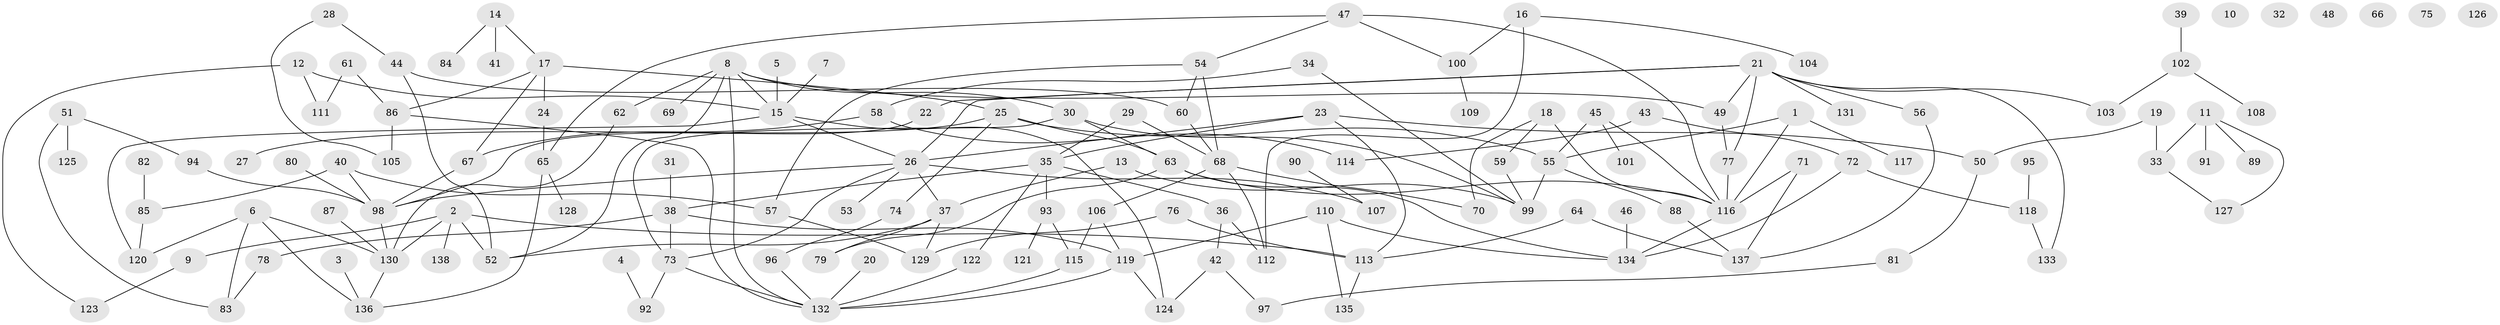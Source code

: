 // coarse degree distribution, {2: 0.25510204081632654, 5: 0.09183673469387756, 1: 0.22448979591836735, 6: 0.07142857142857142, 0: 0.061224489795918366, 4: 0.10204081632653061, 3: 0.12244897959183673, 7: 0.02040816326530612, 8: 0.04081632653061224, 11: 0.01020408163265306}
// Generated by graph-tools (version 1.1) at 2025/23/03/03/25 07:23:25]
// undirected, 138 vertices, 188 edges
graph export_dot {
graph [start="1"]
  node [color=gray90,style=filled];
  1;
  2;
  3;
  4;
  5;
  6;
  7;
  8;
  9;
  10;
  11;
  12;
  13;
  14;
  15;
  16;
  17;
  18;
  19;
  20;
  21;
  22;
  23;
  24;
  25;
  26;
  27;
  28;
  29;
  30;
  31;
  32;
  33;
  34;
  35;
  36;
  37;
  38;
  39;
  40;
  41;
  42;
  43;
  44;
  45;
  46;
  47;
  48;
  49;
  50;
  51;
  52;
  53;
  54;
  55;
  56;
  57;
  58;
  59;
  60;
  61;
  62;
  63;
  64;
  65;
  66;
  67;
  68;
  69;
  70;
  71;
  72;
  73;
  74;
  75;
  76;
  77;
  78;
  79;
  80;
  81;
  82;
  83;
  84;
  85;
  86;
  87;
  88;
  89;
  90;
  91;
  92;
  93;
  94;
  95;
  96;
  97;
  98;
  99;
  100;
  101;
  102;
  103;
  104;
  105;
  106;
  107;
  108;
  109;
  110;
  111;
  112;
  113;
  114;
  115;
  116;
  117;
  118;
  119;
  120;
  121;
  122;
  123;
  124;
  125;
  126;
  127;
  128;
  129;
  130;
  131;
  132;
  133;
  134;
  135;
  136;
  137;
  138;
  1 -- 55;
  1 -- 116;
  1 -- 117;
  2 -- 9;
  2 -- 52;
  2 -- 113;
  2 -- 130;
  2 -- 138;
  3 -- 136;
  4 -- 92;
  5 -- 15;
  6 -- 83;
  6 -- 120;
  6 -- 130;
  6 -- 136;
  7 -- 15;
  8 -- 15;
  8 -- 30;
  8 -- 49;
  8 -- 52;
  8 -- 62;
  8 -- 69;
  8 -- 132;
  9 -- 123;
  11 -- 33;
  11 -- 89;
  11 -- 91;
  11 -- 127;
  12 -- 15;
  12 -- 111;
  12 -- 123;
  13 -- 37;
  13 -- 99;
  14 -- 17;
  14 -- 41;
  14 -- 84;
  15 -- 26;
  15 -- 120;
  15 -- 124;
  16 -- 100;
  16 -- 104;
  16 -- 112;
  17 -- 24;
  17 -- 25;
  17 -- 67;
  17 -- 86;
  18 -- 59;
  18 -- 70;
  18 -- 116;
  19 -- 33;
  19 -- 50;
  20 -- 132;
  21 -- 22;
  21 -- 26;
  21 -- 49;
  21 -- 56;
  21 -- 77;
  21 -- 103;
  21 -- 131;
  21 -- 133;
  22 -- 98;
  23 -- 26;
  23 -- 35;
  23 -- 50;
  23 -- 113;
  24 -- 65;
  25 -- 27;
  25 -- 55;
  25 -- 63;
  25 -- 74;
  26 -- 37;
  26 -- 53;
  26 -- 73;
  26 -- 98;
  26 -- 107;
  28 -- 44;
  28 -- 105;
  29 -- 35;
  29 -- 68;
  30 -- 63;
  30 -- 73;
  30 -- 99;
  31 -- 38;
  33 -- 127;
  34 -- 58;
  34 -- 99;
  35 -- 36;
  35 -- 38;
  35 -- 93;
  35 -- 122;
  36 -- 42;
  36 -- 112;
  37 -- 52;
  37 -- 79;
  37 -- 129;
  38 -- 73;
  38 -- 78;
  38 -- 119;
  39 -- 102;
  40 -- 57;
  40 -- 85;
  40 -- 98;
  42 -- 97;
  42 -- 124;
  43 -- 72;
  43 -- 114;
  44 -- 52;
  44 -- 60;
  45 -- 55;
  45 -- 101;
  45 -- 116;
  46 -- 134;
  47 -- 54;
  47 -- 65;
  47 -- 100;
  47 -- 116;
  49 -- 77;
  50 -- 81;
  51 -- 83;
  51 -- 94;
  51 -- 125;
  54 -- 57;
  54 -- 60;
  54 -- 68;
  55 -- 88;
  55 -- 99;
  56 -- 137;
  57 -- 129;
  58 -- 67;
  58 -- 114;
  59 -- 99;
  60 -- 68;
  61 -- 86;
  61 -- 111;
  62 -- 130;
  63 -- 79;
  63 -- 116;
  63 -- 134;
  64 -- 113;
  64 -- 137;
  65 -- 128;
  65 -- 136;
  67 -- 98;
  68 -- 70;
  68 -- 106;
  68 -- 112;
  71 -- 116;
  71 -- 137;
  72 -- 118;
  72 -- 134;
  73 -- 92;
  73 -- 132;
  74 -- 96;
  76 -- 113;
  76 -- 129;
  77 -- 116;
  78 -- 83;
  80 -- 98;
  81 -- 97;
  82 -- 85;
  85 -- 120;
  86 -- 105;
  86 -- 132;
  87 -- 130;
  88 -- 137;
  90 -- 107;
  93 -- 115;
  93 -- 121;
  94 -- 98;
  95 -- 118;
  96 -- 132;
  98 -- 130;
  100 -- 109;
  102 -- 103;
  102 -- 108;
  106 -- 115;
  106 -- 119;
  110 -- 119;
  110 -- 134;
  110 -- 135;
  113 -- 135;
  115 -- 132;
  116 -- 134;
  118 -- 133;
  119 -- 124;
  119 -- 132;
  122 -- 132;
  130 -- 136;
}
